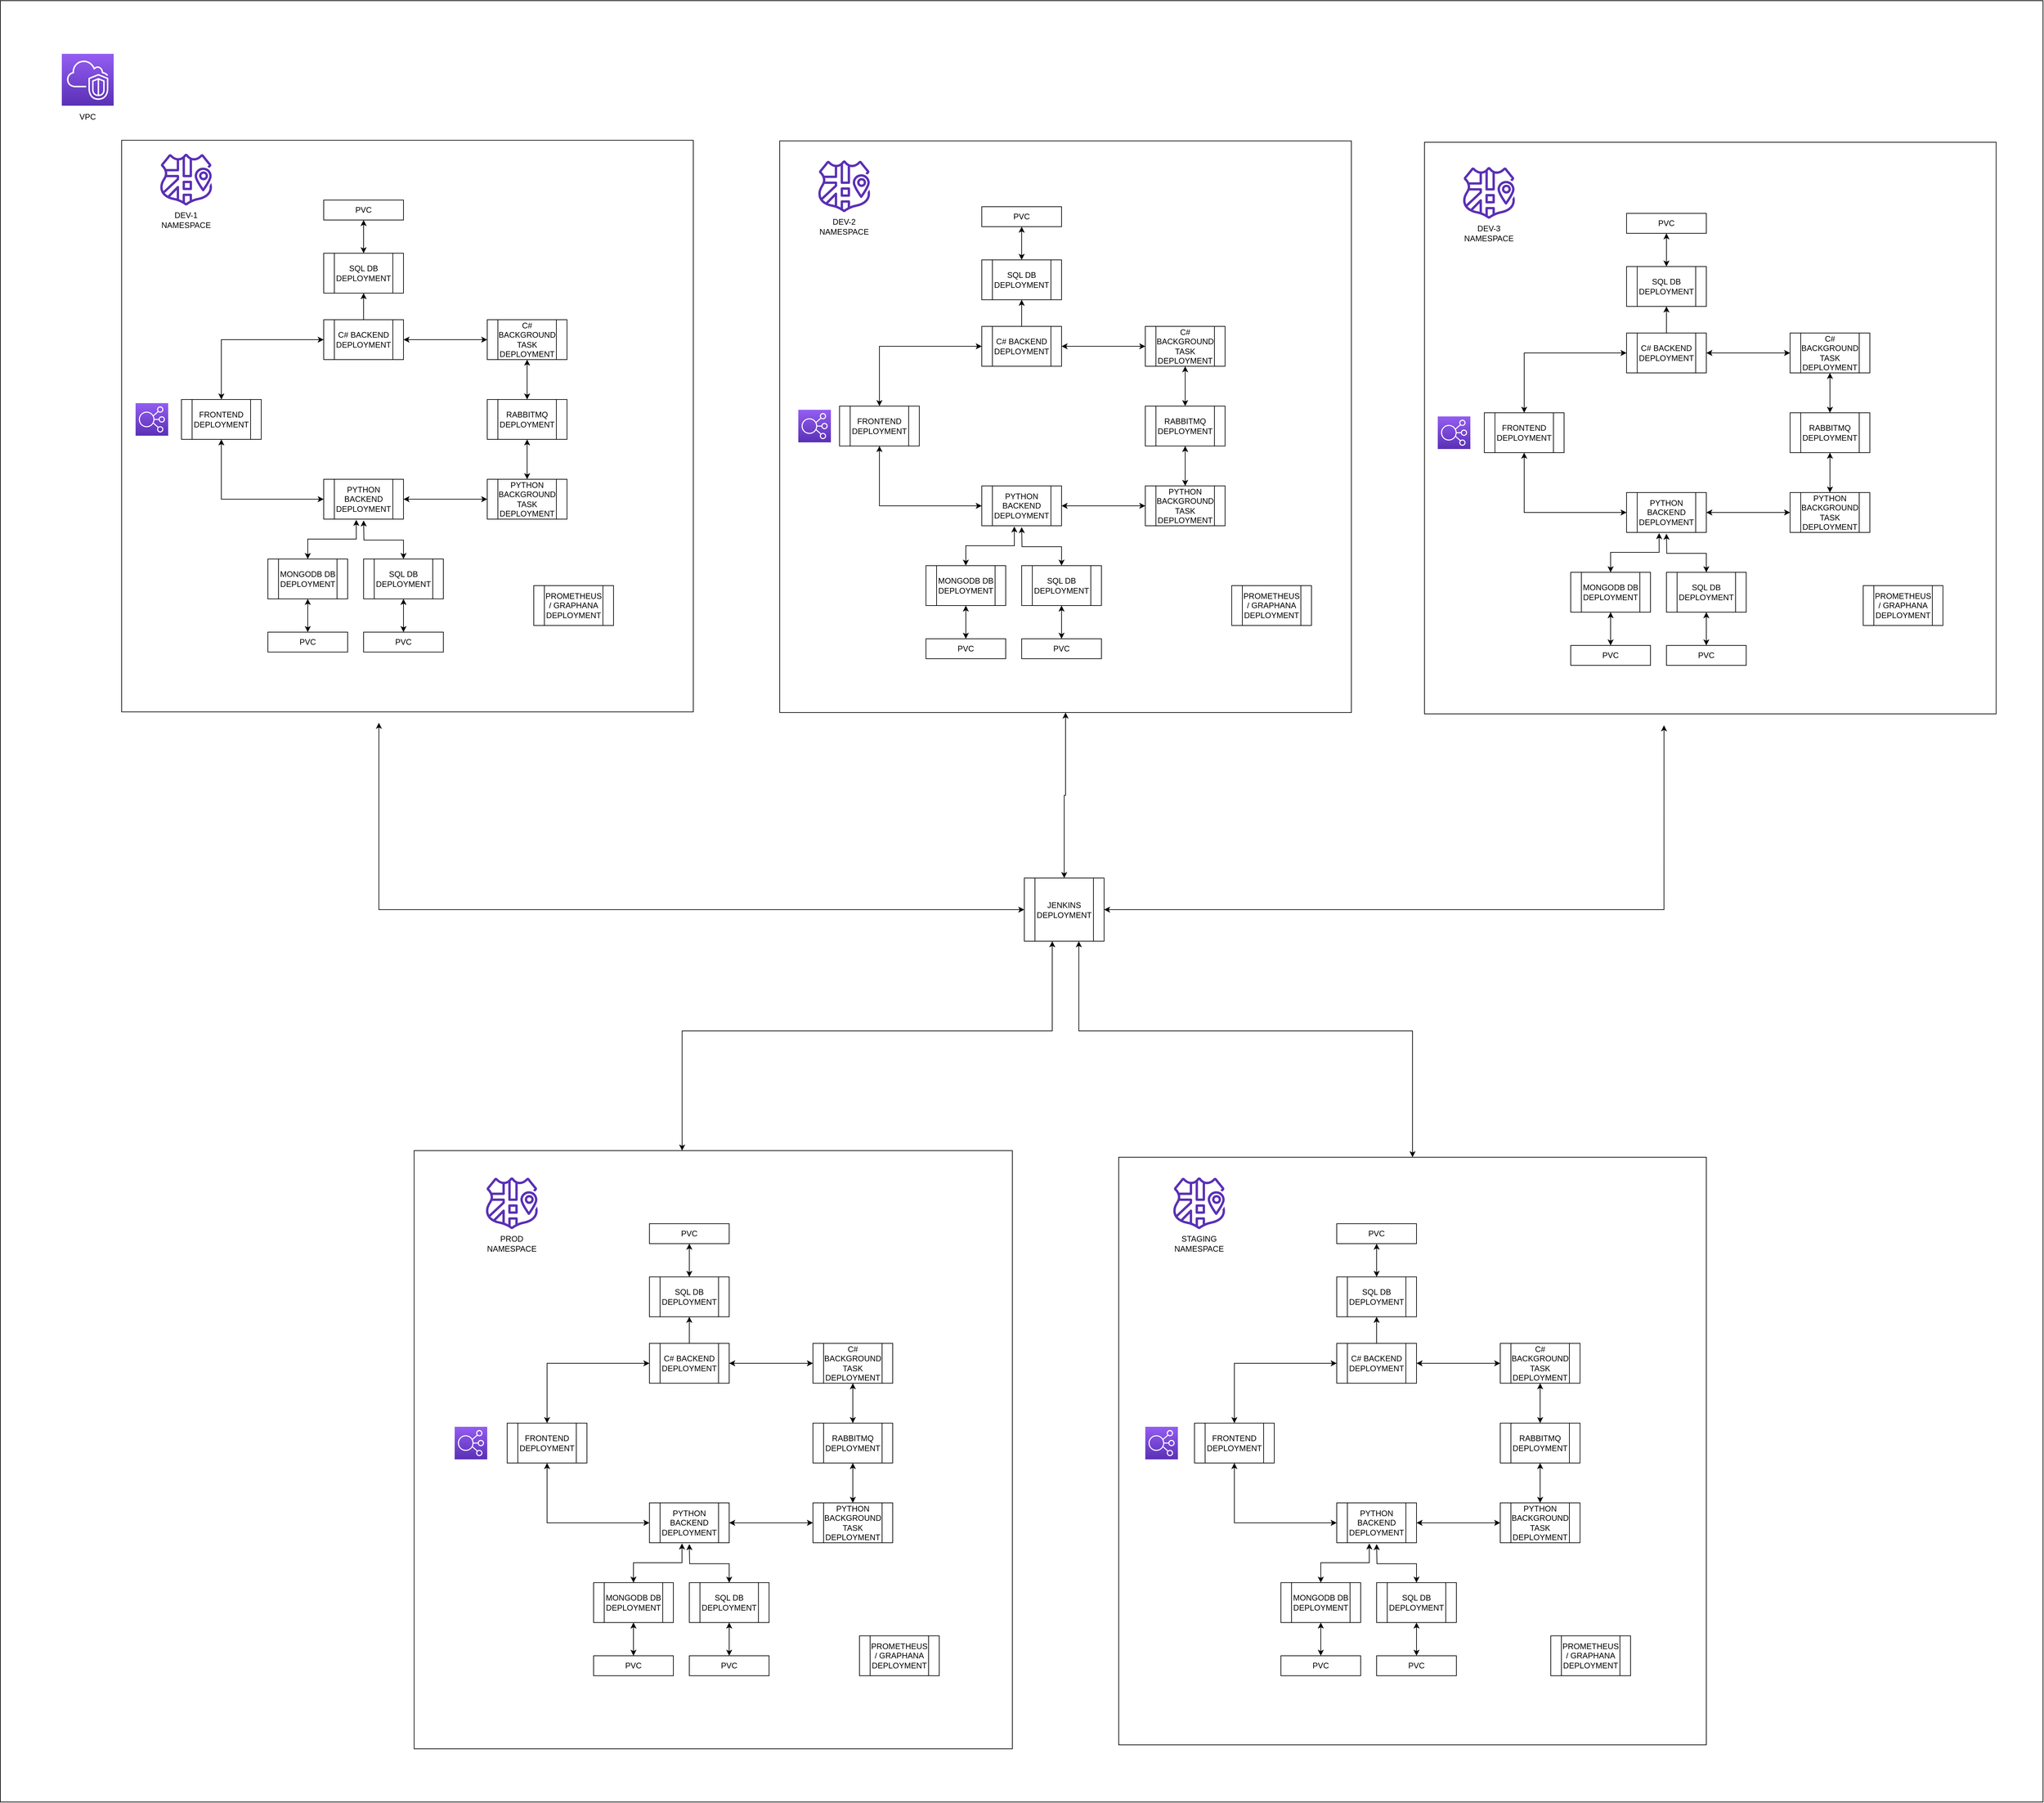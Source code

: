 <mxfile version="14.2.7" type="github">
  <diagram id="hm9JPhFR16x_Ra7-mDtp" name="Page-1">
    <mxGraphModel dx="1695" dy="482" grid="1" gridSize="10" guides="1" tooltips="1" connect="1" arrows="1" fold="1" page="1" pageScale="1" pageWidth="827" pageHeight="1169" math="0" shadow="0">
      <root>
        <mxCell id="0" />
        <mxCell id="1" parent="0" />
        <mxCell id="kO1ekm-n_HvSEGmk66wU-35" value="" style="whiteSpace=wrap;html=1;fillColor=none;" parent="1" vertex="1">
          <mxGeometry x="-132.5" y="410" width="3073" height="2710" as="geometry" />
        </mxCell>
        <mxCell id="cfJx-w2fw-9Zb8NxBp7n-106" value="" style="whiteSpace=wrap;html=1;aspect=fixed;fillColor=none;" vertex="1" parent="1">
          <mxGeometry x="1550" y="2150" width="884" height="884" as="geometry" />
        </mxCell>
        <mxCell id="cfJx-w2fw-9Zb8NxBp7n-79" value="" style="whiteSpace=wrap;html=1;aspect=fixed;fillColor=none;" vertex="1" parent="1">
          <mxGeometry x="490" y="2140" width="900" height="900" as="geometry" />
        </mxCell>
        <mxCell id="kO1ekm-n_HvSEGmk66wU-32" value="" style="whiteSpace=wrap;html=1;aspect=fixed;fillColor=none;" parent="1" vertex="1">
          <mxGeometry x="50" y="620" width="860" height="860" as="geometry" />
        </mxCell>
        <mxCell id="kO1ekm-n_HvSEGmk66wU-2" value="SQL DB DEPLOYMENT" style="shape=process;whiteSpace=wrap;html=1;backgroundOutline=1;size=0.133;" parent="1" vertex="1">
          <mxGeometry x="354" y="790" width="120" height="60" as="geometry" />
        </mxCell>
        <mxCell id="kO1ekm-n_HvSEGmk66wU-5" style="edgeStyle=orthogonalEdgeStyle;rounded=0;orthogonalLoop=1;jettySize=auto;html=1;exitX=0.5;exitY=0;exitDx=0;exitDy=0;entryX=0.5;entryY=1;entryDx=0;entryDy=0;" parent="1" source="kO1ekm-n_HvSEGmk66wU-4" target="kO1ekm-n_HvSEGmk66wU-2" edge="1">
          <mxGeometry relative="1" as="geometry" />
        </mxCell>
        <mxCell id="kO1ekm-n_HvSEGmk66wU-8" style="edgeStyle=orthogonalEdgeStyle;rounded=0;orthogonalLoop=1;jettySize=auto;html=1;entryX=0.5;entryY=0;entryDx=0;entryDy=0;startArrow=classic;startFill=1;" parent="1" source="kO1ekm-n_HvSEGmk66wU-4" target="kO1ekm-n_HvSEGmk66wU-6" edge="1">
          <mxGeometry relative="1" as="geometry">
            <mxPoint x="240" y="1000" as="targetPoint" />
          </mxGeometry>
        </mxCell>
        <mxCell id="kO1ekm-n_HvSEGmk66wU-9" style="edgeStyle=orthogonalEdgeStyle;rounded=0;orthogonalLoop=1;jettySize=auto;html=1;startArrow=classic;startFill=1;entryX=0;entryY=0.5;entryDx=0;entryDy=0;entryPerimeter=0;" parent="1" source="kO1ekm-n_HvSEGmk66wU-4" target="kO1ekm-n_HvSEGmk66wU-7" edge="1">
          <mxGeometry relative="1" as="geometry">
            <mxPoint x="590" y="920" as="targetPoint" />
          </mxGeometry>
        </mxCell>
        <mxCell id="kO1ekm-n_HvSEGmk66wU-4" value="C# BACKEND DEPLOYMENT" style="shape=process;whiteSpace=wrap;html=1;backgroundOutline=1;size=0.133;" parent="1" vertex="1">
          <mxGeometry x="354" y="890" width="120" height="60" as="geometry" />
        </mxCell>
        <mxCell id="kO1ekm-n_HvSEGmk66wU-16" style="edgeStyle=orthogonalEdgeStyle;rounded=0;orthogonalLoop=1;jettySize=auto;html=1;entryX=0;entryY=0.5;entryDx=0;entryDy=0;startArrow=classic;startFill=1;" parent="1" source="kO1ekm-n_HvSEGmk66wU-6" target="kO1ekm-n_HvSEGmk66wU-14" edge="1">
          <mxGeometry relative="1" as="geometry">
            <Array as="points">
              <mxPoint x="200" y="1160" />
            </Array>
          </mxGeometry>
        </mxCell>
        <mxCell id="kO1ekm-n_HvSEGmk66wU-6" value="FRONTEND DEPLOYMENT" style="shape=process;whiteSpace=wrap;html=1;backgroundOutline=1;size=0.133;" parent="1" vertex="1">
          <mxGeometry x="140" y="1010" width="120" height="60" as="geometry" />
        </mxCell>
        <mxCell id="kO1ekm-n_HvSEGmk66wU-11" style="edgeStyle=orthogonalEdgeStyle;rounded=0;orthogonalLoop=1;jettySize=auto;html=1;entryX=0.5;entryY=0;entryDx=0;entryDy=0;startArrow=classic;startFill=1;" parent="1" source="kO1ekm-n_HvSEGmk66wU-7" target="kO1ekm-n_HvSEGmk66wU-10" edge="1">
          <mxGeometry relative="1" as="geometry" />
        </mxCell>
        <mxCell id="kO1ekm-n_HvSEGmk66wU-7" value="C# BACKGROUND TASK DEPLOYMENT" style="shape=process;whiteSpace=wrap;html=1;backgroundOutline=1;size=0.133;" parent="1" vertex="1">
          <mxGeometry x="600" y="890" width="120" height="60" as="geometry" />
        </mxCell>
        <mxCell id="kO1ekm-n_HvSEGmk66wU-13" style="edgeStyle=orthogonalEdgeStyle;rounded=0;orthogonalLoop=1;jettySize=auto;html=1;entryX=0.5;entryY=0;entryDx=0;entryDy=0;startArrow=classic;startFill=1;" parent="1" source="kO1ekm-n_HvSEGmk66wU-10" target="kO1ekm-n_HvSEGmk66wU-12" edge="1">
          <mxGeometry relative="1" as="geometry" />
        </mxCell>
        <mxCell id="kO1ekm-n_HvSEGmk66wU-10" value="RABBITMQ DEPLOYMENT" style="shape=process;whiteSpace=wrap;html=1;backgroundOutline=1;size=0.133;" parent="1" vertex="1">
          <mxGeometry x="600" y="1010" width="120" height="60" as="geometry" />
        </mxCell>
        <mxCell id="kO1ekm-n_HvSEGmk66wU-12" value="PYTHON BACKGROUND TASK DEPLOYMENT" style="shape=process;whiteSpace=wrap;html=1;backgroundOutline=1;size=0.133;" parent="1" vertex="1">
          <mxGeometry x="600" y="1130" width="120" height="60" as="geometry" />
        </mxCell>
        <mxCell id="kO1ekm-n_HvSEGmk66wU-15" style="edgeStyle=orthogonalEdgeStyle;rounded=0;orthogonalLoop=1;jettySize=auto;html=1;entryX=0;entryY=0.5;entryDx=0;entryDy=0;startArrow=classic;startFill=1;" parent="1" source="kO1ekm-n_HvSEGmk66wU-14" target="kO1ekm-n_HvSEGmk66wU-12" edge="1">
          <mxGeometry relative="1" as="geometry" />
        </mxCell>
        <mxCell id="kO1ekm-n_HvSEGmk66wU-19" style="edgeStyle=orthogonalEdgeStyle;rounded=0;orthogonalLoop=1;jettySize=auto;html=1;entryX=0.5;entryY=0;entryDx=0;entryDy=0;startArrow=classic;startFill=1;exitX=0.408;exitY=1.017;exitDx=0;exitDy=0;exitPerimeter=0;" parent="1" source="kO1ekm-n_HvSEGmk66wU-14" target="kO1ekm-n_HvSEGmk66wU-17" edge="1">
          <mxGeometry relative="1" as="geometry" />
        </mxCell>
        <mxCell id="kO1ekm-n_HvSEGmk66wU-14" value="PYTHON BACKEND DEPLOYMENT" style="shape=process;whiteSpace=wrap;html=1;backgroundOutline=1;size=0.133;" parent="1" vertex="1">
          <mxGeometry x="354" y="1130" width="120" height="60" as="geometry" />
        </mxCell>
        <mxCell id="kO1ekm-n_HvSEGmk66wU-17" value="MONGODB DB DEPLOYMENT" style="shape=process;whiteSpace=wrap;html=1;backgroundOutline=1;size=0.133;" parent="1" vertex="1">
          <mxGeometry x="270" y="1250" width="120" height="60" as="geometry" />
        </mxCell>
        <mxCell id="kO1ekm-n_HvSEGmk66wU-20" style="edgeStyle=orthogonalEdgeStyle;rounded=0;orthogonalLoop=1;jettySize=auto;html=1;startArrow=classic;startFill=1;" parent="1" source="kO1ekm-n_HvSEGmk66wU-18" edge="1">
          <mxGeometry relative="1" as="geometry">
            <mxPoint x="414" y="1192" as="targetPoint" />
          </mxGeometry>
        </mxCell>
        <mxCell id="kO1ekm-n_HvSEGmk66wU-18" value="SQL DB DEPLOYMENT" style="shape=process;whiteSpace=wrap;html=1;backgroundOutline=1;size=0.133;" parent="1" vertex="1">
          <mxGeometry x="414" y="1250" width="120" height="60" as="geometry" />
        </mxCell>
        <mxCell id="kO1ekm-n_HvSEGmk66wU-22" style="edgeStyle=orthogonalEdgeStyle;rounded=0;orthogonalLoop=1;jettySize=auto;html=1;entryX=0.5;entryY=1;entryDx=0;entryDy=0;startArrow=classic;startFill=1;" parent="1" source="kO1ekm-n_HvSEGmk66wU-21" target="kO1ekm-n_HvSEGmk66wU-17" edge="1">
          <mxGeometry relative="1" as="geometry" />
        </mxCell>
        <mxCell id="kO1ekm-n_HvSEGmk66wU-21" value="PVC" style="rounded=0;whiteSpace=wrap;html=1;" parent="1" vertex="1">
          <mxGeometry x="270" y="1360" width="120" height="30" as="geometry" />
        </mxCell>
        <mxCell id="kO1ekm-n_HvSEGmk66wU-23" style="edgeStyle=orthogonalEdgeStyle;rounded=0;orthogonalLoop=1;jettySize=auto;html=1;entryX=0.5;entryY=1;entryDx=0;entryDy=0;startArrow=classic;startFill=1;" parent="1" source="kO1ekm-n_HvSEGmk66wU-24" edge="1">
          <mxGeometry relative="1" as="geometry">
            <mxPoint x="474" y="1310" as="targetPoint" />
          </mxGeometry>
        </mxCell>
        <mxCell id="kO1ekm-n_HvSEGmk66wU-24" value="PVC" style="rounded=0;whiteSpace=wrap;html=1;" parent="1" vertex="1">
          <mxGeometry x="414" y="1360" width="120" height="30" as="geometry" />
        </mxCell>
        <mxCell id="kO1ekm-n_HvSEGmk66wU-27" style="edgeStyle=orthogonalEdgeStyle;rounded=0;orthogonalLoop=1;jettySize=auto;html=1;entryX=0.5;entryY=0;entryDx=0;entryDy=0;startArrow=classic;startFill=1;" parent="1" source="kO1ekm-n_HvSEGmk66wU-26" target="kO1ekm-n_HvSEGmk66wU-2" edge="1">
          <mxGeometry relative="1" as="geometry" />
        </mxCell>
        <mxCell id="kO1ekm-n_HvSEGmk66wU-26" value="PVC" style="rounded=0;whiteSpace=wrap;html=1;" parent="1" vertex="1">
          <mxGeometry x="354" y="710" width="120" height="30" as="geometry" />
        </mxCell>
        <mxCell id="kO1ekm-n_HvSEGmk66wU-33" value="" style="points=[[0,0,0],[0.25,0,0],[0.5,0,0],[0.75,0,0],[1,0,0],[0,1,0],[0.25,1,0],[0.5,1,0],[0.75,1,0],[1,1,0],[0,0.25,0],[0,0.5,0],[0,0.75,0],[1,0.25,0],[1,0.5,0],[1,0.75,0]];outlineConnect=0;fontColor=#232F3E;gradientColor=#945DF2;gradientDirection=north;fillColor=#5A30B5;strokeColor=#ffffff;dashed=0;verticalLabelPosition=bottom;verticalAlign=top;align=center;html=1;fontSize=12;fontStyle=0;aspect=fixed;shape=mxgraph.aws4.resourceIcon;resIcon=mxgraph.aws4.vpc;" parent="1" vertex="1">
          <mxGeometry x="-40" y="490" width="78" height="78" as="geometry" />
        </mxCell>
        <mxCell id="kO1ekm-n_HvSEGmk66wU-34" value="" style="outlineConnect=0;fontColor=#232F3E;gradientColor=none;fillColor=#5A30B5;strokeColor=none;dashed=0;verticalLabelPosition=bottom;verticalAlign=top;align=center;html=1;fontSize=12;fontStyle=0;aspect=fixed;pointerEvents=1;shape=mxgraph.aws4.namespace;" parent="1" vertex="1">
          <mxGeometry x="108" y="640" width="78" height="78" as="geometry" />
        </mxCell>
        <mxCell id="kO1ekm-n_HvSEGmk66wU-38" value="VPC" style="text;html=1;strokeColor=none;fillColor=none;align=center;verticalAlign=middle;whiteSpace=wrap;rounded=0;" parent="1" vertex="1">
          <mxGeometry x="-21" y="575" width="40" height="20" as="geometry" />
        </mxCell>
        <mxCell id="kO1ekm-n_HvSEGmk66wU-39" value="DEV-1 NAMESPACE" style="text;html=1;strokeColor=none;fillColor=none;align=center;verticalAlign=middle;whiteSpace=wrap;rounded=0;" parent="1" vertex="1">
          <mxGeometry x="127" y="730" width="40" height="20" as="geometry" />
        </mxCell>
        <mxCell id="cfJx-w2fw-9Zb8NxBp7n-1" value="SQL DB DEPLOYMENT" style="shape=process;whiteSpace=wrap;html=1;backgroundOutline=1;size=0.133;" vertex="1" parent="1">
          <mxGeometry x="1344" y="800" width="120" height="60" as="geometry" />
        </mxCell>
        <mxCell id="cfJx-w2fw-9Zb8NxBp7n-2" style="edgeStyle=orthogonalEdgeStyle;rounded=0;orthogonalLoop=1;jettySize=auto;html=1;exitX=0.5;exitY=0;exitDx=0;exitDy=0;entryX=0.5;entryY=1;entryDx=0;entryDy=0;" edge="1" parent="1" source="cfJx-w2fw-9Zb8NxBp7n-5" target="cfJx-w2fw-9Zb8NxBp7n-1">
          <mxGeometry relative="1" as="geometry" />
        </mxCell>
        <mxCell id="cfJx-w2fw-9Zb8NxBp7n-3" style="edgeStyle=orthogonalEdgeStyle;rounded=0;orthogonalLoop=1;jettySize=auto;html=1;entryX=0.5;entryY=0;entryDx=0;entryDy=0;startArrow=classic;startFill=1;" edge="1" parent="1" source="cfJx-w2fw-9Zb8NxBp7n-5" target="cfJx-w2fw-9Zb8NxBp7n-7">
          <mxGeometry relative="1" as="geometry">
            <mxPoint x="1230" y="1010" as="targetPoint" />
          </mxGeometry>
        </mxCell>
        <mxCell id="cfJx-w2fw-9Zb8NxBp7n-4" style="edgeStyle=orthogonalEdgeStyle;rounded=0;orthogonalLoop=1;jettySize=auto;html=1;startArrow=classic;startFill=1;entryX=0;entryY=0.5;entryDx=0;entryDy=0;entryPerimeter=0;" edge="1" parent="1" source="cfJx-w2fw-9Zb8NxBp7n-5" target="cfJx-w2fw-9Zb8NxBp7n-9">
          <mxGeometry relative="1" as="geometry">
            <mxPoint x="1580" y="930" as="targetPoint" />
          </mxGeometry>
        </mxCell>
        <mxCell id="cfJx-w2fw-9Zb8NxBp7n-5" value="C# BACKEND DEPLOYMENT" style="shape=process;whiteSpace=wrap;html=1;backgroundOutline=1;size=0.133;" vertex="1" parent="1">
          <mxGeometry x="1344" y="900" width="120" height="60" as="geometry" />
        </mxCell>
        <mxCell id="cfJx-w2fw-9Zb8NxBp7n-6" style="edgeStyle=orthogonalEdgeStyle;rounded=0;orthogonalLoop=1;jettySize=auto;html=1;entryX=0;entryY=0.5;entryDx=0;entryDy=0;startArrow=classic;startFill=1;" edge="1" parent="1" source="cfJx-w2fw-9Zb8NxBp7n-7" target="cfJx-w2fw-9Zb8NxBp7n-15">
          <mxGeometry relative="1" as="geometry">
            <Array as="points">
              <mxPoint x="1190" y="1170" />
            </Array>
          </mxGeometry>
        </mxCell>
        <mxCell id="cfJx-w2fw-9Zb8NxBp7n-7" value="FRONTEND DEPLOYMENT" style="shape=process;whiteSpace=wrap;html=1;backgroundOutline=1;size=0.133;" vertex="1" parent="1">
          <mxGeometry x="1130" y="1020" width="120" height="60" as="geometry" />
        </mxCell>
        <mxCell id="cfJx-w2fw-9Zb8NxBp7n-8" style="edgeStyle=orthogonalEdgeStyle;rounded=0;orthogonalLoop=1;jettySize=auto;html=1;entryX=0.5;entryY=0;entryDx=0;entryDy=0;startArrow=classic;startFill=1;" edge="1" parent="1" source="cfJx-w2fw-9Zb8NxBp7n-9" target="cfJx-w2fw-9Zb8NxBp7n-11">
          <mxGeometry relative="1" as="geometry" />
        </mxCell>
        <mxCell id="cfJx-w2fw-9Zb8NxBp7n-9" value="C# BACKGROUND TASK DEPLOYMENT" style="shape=process;whiteSpace=wrap;html=1;backgroundOutline=1;size=0.133;" vertex="1" parent="1">
          <mxGeometry x="1590" y="900" width="120" height="60" as="geometry" />
        </mxCell>
        <mxCell id="cfJx-w2fw-9Zb8NxBp7n-10" style="edgeStyle=orthogonalEdgeStyle;rounded=0;orthogonalLoop=1;jettySize=auto;html=1;entryX=0.5;entryY=0;entryDx=0;entryDy=0;startArrow=classic;startFill=1;" edge="1" parent="1" source="cfJx-w2fw-9Zb8NxBp7n-11" target="cfJx-w2fw-9Zb8NxBp7n-12">
          <mxGeometry relative="1" as="geometry" />
        </mxCell>
        <mxCell id="cfJx-w2fw-9Zb8NxBp7n-11" value="RABBITMQ DEPLOYMENT" style="shape=process;whiteSpace=wrap;html=1;backgroundOutline=1;size=0.133;" vertex="1" parent="1">
          <mxGeometry x="1590" y="1020" width="120" height="60" as="geometry" />
        </mxCell>
        <mxCell id="cfJx-w2fw-9Zb8NxBp7n-12" value="PYTHON BACKGROUND TASK DEPLOYMENT" style="shape=process;whiteSpace=wrap;html=1;backgroundOutline=1;size=0.133;" vertex="1" parent="1">
          <mxGeometry x="1590" y="1140" width="120" height="60" as="geometry" />
        </mxCell>
        <mxCell id="cfJx-w2fw-9Zb8NxBp7n-13" style="edgeStyle=orthogonalEdgeStyle;rounded=0;orthogonalLoop=1;jettySize=auto;html=1;entryX=0;entryY=0.5;entryDx=0;entryDy=0;startArrow=classic;startFill=1;" edge="1" parent="1" source="cfJx-w2fw-9Zb8NxBp7n-15" target="cfJx-w2fw-9Zb8NxBp7n-12">
          <mxGeometry relative="1" as="geometry" />
        </mxCell>
        <mxCell id="cfJx-w2fw-9Zb8NxBp7n-14" style="edgeStyle=orthogonalEdgeStyle;rounded=0;orthogonalLoop=1;jettySize=auto;html=1;entryX=0.5;entryY=0;entryDx=0;entryDy=0;startArrow=classic;startFill=1;exitX=0.408;exitY=1.017;exitDx=0;exitDy=0;exitPerimeter=0;" edge="1" parent="1" source="cfJx-w2fw-9Zb8NxBp7n-15" target="cfJx-w2fw-9Zb8NxBp7n-16">
          <mxGeometry relative="1" as="geometry" />
        </mxCell>
        <mxCell id="cfJx-w2fw-9Zb8NxBp7n-15" value="PYTHON BACKEND DEPLOYMENT" style="shape=process;whiteSpace=wrap;html=1;backgroundOutline=1;size=0.133;" vertex="1" parent="1">
          <mxGeometry x="1344" y="1140" width="120" height="60" as="geometry" />
        </mxCell>
        <mxCell id="cfJx-w2fw-9Zb8NxBp7n-16" value="MONGODB DB DEPLOYMENT" style="shape=process;whiteSpace=wrap;html=1;backgroundOutline=1;size=0.133;" vertex="1" parent="1">
          <mxGeometry x="1260" y="1260" width="120" height="60" as="geometry" />
        </mxCell>
        <mxCell id="cfJx-w2fw-9Zb8NxBp7n-17" style="edgeStyle=orthogonalEdgeStyle;rounded=0;orthogonalLoop=1;jettySize=auto;html=1;startArrow=classic;startFill=1;" edge="1" parent="1" source="cfJx-w2fw-9Zb8NxBp7n-18">
          <mxGeometry relative="1" as="geometry">
            <mxPoint x="1404" y="1202" as="targetPoint" />
          </mxGeometry>
        </mxCell>
        <mxCell id="cfJx-w2fw-9Zb8NxBp7n-18" value="SQL DB DEPLOYMENT" style="shape=process;whiteSpace=wrap;html=1;backgroundOutline=1;size=0.133;" vertex="1" parent="1">
          <mxGeometry x="1404" y="1260" width="120" height="60" as="geometry" />
        </mxCell>
        <mxCell id="cfJx-w2fw-9Zb8NxBp7n-19" style="edgeStyle=orthogonalEdgeStyle;rounded=0;orthogonalLoop=1;jettySize=auto;html=1;entryX=0.5;entryY=1;entryDx=0;entryDy=0;startArrow=classic;startFill=1;" edge="1" parent="1" source="cfJx-w2fw-9Zb8NxBp7n-20" target="cfJx-w2fw-9Zb8NxBp7n-16">
          <mxGeometry relative="1" as="geometry" />
        </mxCell>
        <mxCell id="cfJx-w2fw-9Zb8NxBp7n-20" value="PVC" style="rounded=0;whiteSpace=wrap;html=1;" vertex="1" parent="1">
          <mxGeometry x="1260" y="1370" width="120" height="30" as="geometry" />
        </mxCell>
        <mxCell id="cfJx-w2fw-9Zb8NxBp7n-21" style="edgeStyle=orthogonalEdgeStyle;rounded=0;orthogonalLoop=1;jettySize=auto;html=1;entryX=0.5;entryY=1;entryDx=0;entryDy=0;startArrow=classic;startFill=1;" edge="1" parent="1" source="cfJx-w2fw-9Zb8NxBp7n-22">
          <mxGeometry relative="1" as="geometry">
            <mxPoint x="1464" y="1320" as="targetPoint" />
          </mxGeometry>
        </mxCell>
        <mxCell id="cfJx-w2fw-9Zb8NxBp7n-22" value="PVC" style="rounded=0;whiteSpace=wrap;html=1;" vertex="1" parent="1">
          <mxGeometry x="1404" y="1370" width="120" height="30" as="geometry" />
        </mxCell>
        <mxCell id="cfJx-w2fw-9Zb8NxBp7n-23" style="edgeStyle=orthogonalEdgeStyle;rounded=0;orthogonalLoop=1;jettySize=auto;html=1;entryX=0.5;entryY=0;entryDx=0;entryDy=0;startArrow=classic;startFill=1;" edge="1" parent="1" source="cfJx-w2fw-9Zb8NxBp7n-24" target="cfJx-w2fw-9Zb8NxBp7n-1">
          <mxGeometry relative="1" as="geometry" />
        </mxCell>
        <mxCell id="cfJx-w2fw-9Zb8NxBp7n-24" value="PVC" style="rounded=0;whiteSpace=wrap;html=1;" vertex="1" parent="1">
          <mxGeometry x="1344" y="720" width="120" height="30" as="geometry" />
        </mxCell>
        <mxCell id="cfJx-w2fw-9Zb8NxBp7n-25" value="" style="whiteSpace=wrap;html=1;aspect=fixed;fillColor=none;" vertex="1" parent="1">
          <mxGeometry x="1040" y="621" width="860" height="860" as="geometry" />
        </mxCell>
        <mxCell id="cfJx-w2fw-9Zb8NxBp7n-26" value="" style="outlineConnect=0;fontColor=#232F3E;gradientColor=none;fillColor=#5A30B5;strokeColor=none;dashed=0;verticalLabelPosition=bottom;verticalAlign=top;align=center;html=1;fontSize=12;fontStyle=0;aspect=fixed;pointerEvents=1;shape=mxgraph.aws4.namespace;" vertex="1" parent="1">
          <mxGeometry x="1098" y="650" width="78" height="78" as="geometry" />
        </mxCell>
        <mxCell id="cfJx-w2fw-9Zb8NxBp7n-27" value="DEV-2 &lt;br&gt;NAMESPACE" style="text;html=1;strokeColor=none;fillColor=none;align=center;verticalAlign=middle;whiteSpace=wrap;rounded=0;" vertex="1" parent="1">
          <mxGeometry x="1117" y="740" width="40" height="20" as="geometry" />
        </mxCell>
        <mxCell id="cfJx-w2fw-9Zb8NxBp7n-28" value="SQL DB DEPLOYMENT" style="shape=process;whiteSpace=wrap;html=1;backgroundOutline=1;size=0.133;" vertex="1" parent="1">
          <mxGeometry x="2314" y="810" width="120" height="60" as="geometry" />
        </mxCell>
        <mxCell id="cfJx-w2fw-9Zb8NxBp7n-29" style="edgeStyle=orthogonalEdgeStyle;rounded=0;orthogonalLoop=1;jettySize=auto;html=1;exitX=0.5;exitY=0;exitDx=0;exitDy=0;entryX=0.5;entryY=1;entryDx=0;entryDy=0;" edge="1" parent="1" source="cfJx-w2fw-9Zb8NxBp7n-32" target="cfJx-w2fw-9Zb8NxBp7n-28">
          <mxGeometry relative="1" as="geometry" />
        </mxCell>
        <mxCell id="cfJx-w2fw-9Zb8NxBp7n-30" style="edgeStyle=orthogonalEdgeStyle;rounded=0;orthogonalLoop=1;jettySize=auto;html=1;entryX=0.5;entryY=0;entryDx=0;entryDy=0;startArrow=classic;startFill=1;" edge="1" parent="1" source="cfJx-w2fw-9Zb8NxBp7n-32" target="cfJx-w2fw-9Zb8NxBp7n-34">
          <mxGeometry relative="1" as="geometry">
            <mxPoint x="2200" y="1020" as="targetPoint" />
          </mxGeometry>
        </mxCell>
        <mxCell id="cfJx-w2fw-9Zb8NxBp7n-31" style="edgeStyle=orthogonalEdgeStyle;rounded=0;orthogonalLoop=1;jettySize=auto;html=1;startArrow=classic;startFill=1;entryX=0;entryY=0.5;entryDx=0;entryDy=0;entryPerimeter=0;" edge="1" parent="1" source="cfJx-w2fw-9Zb8NxBp7n-32" target="cfJx-w2fw-9Zb8NxBp7n-36">
          <mxGeometry relative="1" as="geometry">
            <mxPoint x="2550" y="940" as="targetPoint" />
          </mxGeometry>
        </mxCell>
        <mxCell id="cfJx-w2fw-9Zb8NxBp7n-32" value="C# BACKEND DEPLOYMENT" style="shape=process;whiteSpace=wrap;html=1;backgroundOutline=1;size=0.133;" vertex="1" parent="1">
          <mxGeometry x="2314" y="910" width="120" height="60" as="geometry" />
        </mxCell>
        <mxCell id="cfJx-w2fw-9Zb8NxBp7n-33" style="edgeStyle=orthogonalEdgeStyle;rounded=0;orthogonalLoop=1;jettySize=auto;html=1;entryX=0;entryY=0.5;entryDx=0;entryDy=0;startArrow=classic;startFill=1;" edge="1" parent="1" source="cfJx-w2fw-9Zb8NxBp7n-34" target="cfJx-w2fw-9Zb8NxBp7n-42">
          <mxGeometry relative="1" as="geometry">
            <Array as="points">
              <mxPoint x="2160" y="1180" />
            </Array>
          </mxGeometry>
        </mxCell>
        <mxCell id="cfJx-w2fw-9Zb8NxBp7n-34" value="FRONTEND DEPLOYMENT" style="shape=process;whiteSpace=wrap;html=1;backgroundOutline=1;size=0.133;" vertex="1" parent="1">
          <mxGeometry x="2100" y="1030" width="120" height="60" as="geometry" />
        </mxCell>
        <mxCell id="cfJx-w2fw-9Zb8NxBp7n-35" style="edgeStyle=orthogonalEdgeStyle;rounded=0;orthogonalLoop=1;jettySize=auto;html=1;entryX=0.5;entryY=0;entryDx=0;entryDy=0;startArrow=classic;startFill=1;" edge="1" parent="1" source="cfJx-w2fw-9Zb8NxBp7n-36" target="cfJx-w2fw-9Zb8NxBp7n-38">
          <mxGeometry relative="1" as="geometry" />
        </mxCell>
        <mxCell id="cfJx-w2fw-9Zb8NxBp7n-36" value="C# BACKGROUND TASK DEPLOYMENT" style="shape=process;whiteSpace=wrap;html=1;backgroundOutline=1;size=0.133;" vertex="1" parent="1">
          <mxGeometry x="2560" y="910" width="120" height="60" as="geometry" />
        </mxCell>
        <mxCell id="cfJx-w2fw-9Zb8NxBp7n-37" style="edgeStyle=orthogonalEdgeStyle;rounded=0;orthogonalLoop=1;jettySize=auto;html=1;entryX=0.5;entryY=0;entryDx=0;entryDy=0;startArrow=classic;startFill=1;" edge="1" parent="1" source="cfJx-w2fw-9Zb8NxBp7n-38" target="cfJx-w2fw-9Zb8NxBp7n-39">
          <mxGeometry relative="1" as="geometry" />
        </mxCell>
        <mxCell id="cfJx-w2fw-9Zb8NxBp7n-38" value="RABBITMQ DEPLOYMENT" style="shape=process;whiteSpace=wrap;html=1;backgroundOutline=1;size=0.133;" vertex="1" parent="1">
          <mxGeometry x="2560" y="1030" width="120" height="60" as="geometry" />
        </mxCell>
        <mxCell id="cfJx-w2fw-9Zb8NxBp7n-39" value="PYTHON BACKGROUND TASK DEPLOYMENT" style="shape=process;whiteSpace=wrap;html=1;backgroundOutline=1;size=0.133;" vertex="1" parent="1">
          <mxGeometry x="2560" y="1150" width="120" height="60" as="geometry" />
        </mxCell>
        <mxCell id="cfJx-w2fw-9Zb8NxBp7n-40" style="edgeStyle=orthogonalEdgeStyle;rounded=0;orthogonalLoop=1;jettySize=auto;html=1;entryX=0;entryY=0.5;entryDx=0;entryDy=0;startArrow=classic;startFill=1;" edge="1" parent="1" source="cfJx-w2fw-9Zb8NxBp7n-42" target="cfJx-w2fw-9Zb8NxBp7n-39">
          <mxGeometry relative="1" as="geometry" />
        </mxCell>
        <mxCell id="cfJx-w2fw-9Zb8NxBp7n-41" style="edgeStyle=orthogonalEdgeStyle;rounded=0;orthogonalLoop=1;jettySize=auto;html=1;entryX=0.5;entryY=0;entryDx=0;entryDy=0;startArrow=classic;startFill=1;exitX=0.408;exitY=1.017;exitDx=0;exitDy=0;exitPerimeter=0;" edge="1" parent="1" source="cfJx-w2fw-9Zb8NxBp7n-42" target="cfJx-w2fw-9Zb8NxBp7n-43">
          <mxGeometry relative="1" as="geometry" />
        </mxCell>
        <mxCell id="cfJx-w2fw-9Zb8NxBp7n-42" value="PYTHON BACKEND DEPLOYMENT" style="shape=process;whiteSpace=wrap;html=1;backgroundOutline=1;size=0.133;" vertex="1" parent="1">
          <mxGeometry x="2314" y="1150" width="120" height="60" as="geometry" />
        </mxCell>
        <mxCell id="cfJx-w2fw-9Zb8NxBp7n-43" value="MONGODB DB DEPLOYMENT" style="shape=process;whiteSpace=wrap;html=1;backgroundOutline=1;size=0.133;" vertex="1" parent="1">
          <mxGeometry x="2230" y="1270" width="120" height="60" as="geometry" />
        </mxCell>
        <mxCell id="cfJx-w2fw-9Zb8NxBp7n-44" style="edgeStyle=orthogonalEdgeStyle;rounded=0;orthogonalLoop=1;jettySize=auto;html=1;startArrow=classic;startFill=1;" edge="1" parent="1" source="cfJx-w2fw-9Zb8NxBp7n-45">
          <mxGeometry relative="1" as="geometry">
            <mxPoint x="2374" y="1212" as="targetPoint" />
          </mxGeometry>
        </mxCell>
        <mxCell id="cfJx-w2fw-9Zb8NxBp7n-45" value="SQL DB DEPLOYMENT" style="shape=process;whiteSpace=wrap;html=1;backgroundOutline=1;size=0.133;" vertex="1" parent="1">
          <mxGeometry x="2374" y="1270" width="120" height="60" as="geometry" />
        </mxCell>
        <mxCell id="cfJx-w2fw-9Zb8NxBp7n-46" style="edgeStyle=orthogonalEdgeStyle;rounded=0;orthogonalLoop=1;jettySize=auto;html=1;entryX=0.5;entryY=1;entryDx=0;entryDy=0;startArrow=classic;startFill=1;" edge="1" parent="1" source="cfJx-w2fw-9Zb8NxBp7n-47" target="cfJx-w2fw-9Zb8NxBp7n-43">
          <mxGeometry relative="1" as="geometry" />
        </mxCell>
        <mxCell id="cfJx-w2fw-9Zb8NxBp7n-47" value="PVC" style="rounded=0;whiteSpace=wrap;html=1;" vertex="1" parent="1">
          <mxGeometry x="2230" y="1380" width="120" height="30" as="geometry" />
        </mxCell>
        <mxCell id="cfJx-w2fw-9Zb8NxBp7n-48" style="edgeStyle=orthogonalEdgeStyle;rounded=0;orthogonalLoop=1;jettySize=auto;html=1;entryX=0.5;entryY=1;entryDx=0;entryDy=0;startArrow=classic;startFill=1;" edge="1" parent="1" source="cfJx-w2fw-9Zb8NxBp7n-49">
          <mxGeometry relative="1" as="geometry">
            <mxPoint x="2434" y="1330" as="targetPoint" />
          </mxGeometry>
        </mxCell>
        <mxCell id="cfJx-w2fw-9Zb8NxBp7n-49" value="PVC" style="rounded=0;whiteSpace=wrap;html=1;" vertex="1" parent="1">
          <mxGeometry x="2374" y="1380" width="120" height="30" as="geometry" />
        </mxCell>
        <mxCell id="cfJx-w2fw-9Zb8NxBp7n-50" style="edgeStyle=orthogonalEdgeStyle;rounded=0;orthogonalLoop=1;jettySize=auto;html=1;entryX=0.5;entryY=0;entryDx=0;entryDy=0;startArrow=classic;startFill=1;" edge="1" parent="1" source="cfJx-w2fw-9Zb8NxBp7n-51" target="cfJx-w2fw-9Zb8NxBp7n-28">
          <mxGeometry relative="1" as="geometry" />
        </mxCell>
        <mxCell id="cfJx-w2fw-9Zb8NxBp7n-51" value="PVC" style="rounded=0;whiteSpace=wrap;html=1;" vertex="1" parent="1">
          <mxGeometry x="2314" y="730" width="120" height="30" as="geometry" />
        </mxCell>
        <mxCell id="cfJx-w2fw-9Zb8NxBp7n-52" value="" style="whiteSpace=wrap;html=1;aspect=fixed;fillColor=none;" vertex="1" parent="1">
          <mxGeometry x="2010" y="623" width="860" height="860" as="geometry" />
        </mxCell>
        <mxCell id="cfJx-w2fw-9Zb8NxBp7n-53" value="" style="outlineConnect=0;fontColor=#232F3E;gradientColor=none;fillColor=#5A30B5;strokeColor=none;dashed=0;verticalLabelPosition=bottom;verticalAlign=top;align=center;html=1;fontSize=12;fontStyle=0;aspect=fixed;pointerEvents=1;shape=mxgraph.aws4.namespace;" vertex="1" parent="1">
          <mxGeometry x="2068" y="660" width="78" height="78" as="geometry" />
        </mxCell>
        <mxCell id="cfJx-w2fw-9Zb8NxBp7n-54" value="DEV-3 NAMESPACE" style="text;html=1;strokeColor=none;fillColor=none;align=center;verticalAlign=middle;whiteSpace=wrap;rounded=0;" vertex="1" parent="1">
          <mxGeometry x="2087" y="750" width="40" height="20" as="geometry" />
        </mxCell>
        <mxCell id="cfJx-w2fw-9Zb8NxBp7n-55" value="SQL DB DEPLOYMENT" style="shape=process;whiteSpace=wrap;html=1;backgroundOutline=1;size=0.133;" vertex="1" parent="1">
          <mxGeometry x="844" y="2330" width="120" height="60" as="geometry" />
        </mxCell>
        <mxCell id="cfJx-w2fw-9Zb8NxBp7n-56" style="edgeStyle=orthogonalEdgeStyle;rounded=0;orthogonalLoop=1;jettySize=auto;html=1;exitX=0.5;exitY=0;exitDx=0;exitDy=0;entryX=0.5;entryY=1;entryDx=0;entryDy=0;" edge="1" parent="1" source="cfJx-w2fw-9Zb8NxBp7n-59" target="cfJx-w2fw-9Zb8NxBp7n-55">
          <mxGeometry relative="1" as="geometry" />
        </mxCell>
        <mxCell id="cfJx-w2fw-9Zb8NxBp7n-57" style="edgeStyle=orthogonalEdgeStyle;rounded=0;orthogonalLoop=1;jettySize=auto;html=1;entryX=0.5;entryY=0;entryDx=0;entryDy=0;startArrow=classic;startFill=1;" edge="1" parent="1" source="cfJx-w2fw-9Zb8NxBp7n-59" target="cfJx-w2fw-9Zb8NxBp7n-61">
          <mxGeometry relative="1" as="geometry">
            <mxPoint x="730" y="2540" as="targetPoint" />
          </mxGeometry>
        </mxCell>
        <mxCell id="cfJx-w2fw-9Zb8NxBp7n-58" style="edgeStyle=orthogonalEdgeStyle;rounded=0;orthogonalLoop=1;jettySize=auto;html=1;startArrow=classic;startFill=1;entryX=0;entryY=0.5;entryDx=0;entryDy=0;entryPerimeter=0;" edge="1" parent="1" source="cfJx-w2fw-9Zb8NxBp7n-59" target="cfJx-w2fw-9Zb8NxBp7n-63">
          <mxGeometry relative="1" as="geometry">
            <mxPoint x="1080" y="2460" as="targetPoint" />
          </mxGeometry>
        </mxCell>
        <mxCell id="cfJx-w2fw-9Zb8NxBp7n-59" value="C# BACKEND DEPLOYMENT" style="shape=process;whiteSpace=wrap;html=1;backgroundOutline=1;size=0.133;" vertex="1" parent="1">
          <mxGeometry x="844" y="2430" width="120" height="60" as="geometry" />
        </mxCell>
        <mxCell id="cfJx-w2fw-9Zb8NxBp7n-60" style="edgeStyle=orthogonalEdgeStyle;rounded=0;orthogonalLoop=1;jettySize=auto;html=1;entryX=0;entryY=0.5;entryDx=0;entryDy=0;startArrow=classic;startFill=1;" edge="1" parent="1" source="cfJx-w2fw-9Zb8NxBp7n-61" target="cfJx-w2fw-9Zb8NxBp7n-69">
          <mxGeometry relative="1" as="geometry">
            <Array as="points">
              <mxPoint x="690" y="2700" />
            </Array>
          </mxGeometry>
        </mxCell>
        <mxCell id="cfJx-w2fw-9Zb8NxBp7n-61" value="FRONTEND DEPLOYMENT" style="shape=process;whiteSpace=wrap;html=1;backgroundOutline=1;size=0.133;" vertex="1" parent="1">
          <mxGeometry x="630" y="2550" width="120" height="60" as="geometry" />
        </mxCell>
        <mxCell id="cfJx-w2fw-9Zb8NxBp7n-62" style="edgeStyle=orthogonalEdgeStyle;rounded=0;orthogonalLoop=1;jettySize=auto;html=1;entryX=0.5;entryY=0;entryDx=0;entryDy=0;startArrow=classic;startFill=1;" edge="1" parent="1" source="cfJx-w2fw-9Zb8NxBp7n-63" target="cfJx-w2fw-9Zb8NxBp7n-65">
          <mxGeometry relative="1" as="geometry" />
        </mxCell>
        <mxCell id="cfJx-w2fw-9Zb8NxBp7n-63" value="C# BACKGROUND TASK DEPLOYMENT" style="shape=process;whiteSpace=wrap;html=1;backgroundOutline=1;size=0.133;" vertex="1" parent="1">
          <mxGeometry x="1090" y="2430" width="120" height="60" as="geometry" />
        </mxCell>
        <mxCell id="cfJx-w2fw-9Zb8NxBp7n-64" style="edgeStyle=orthogonalEdgeStyle;rounded=0;orthogonalLoop=1;jettySize=auto;html=1;entryX=0.5;entryY=0;entryDx=0;entryDy=0;startArrow=classic;startFill=1;" edge="1" parent="1" source="cfJx-w2fw-9Zb8NxBp7n-65" target="cfJx-w2fw-9Zb8NxBp7n-66">
          <mxGeometry relative="1" as="geometry" />
        </mxCell>
        <mxCell id="cfJx-w2fw-9Zb8NxBp7n-65" value="RABBITMQ DEPLOYMENT" style="shape=process;whiteSpace=wrap;html=1;backgroundOutline=1;size=0.133;" vertex="1" parent="1">
          <mxGeometry x="1090" y="2550" width="120" height="60" as="geometry" />
        </mxCell>
        <mxCell id="cfJx-w2fw-9Zb8NxBp7n-66" value="PYTHON BACKGROUND TASK DEPLOYMENT" style="shape=process;whiteSpace=wrap;html=1;backgroundOutline=1;size=0.133;" vertex="1" parent="1">
          <mxGeometry x="1090" y="2670" width="120" height="60" as="geometry" />
        </mxCell>
        <mxCell id="cfJx-w2fw-9Zb8NxBp7n-67" style="edgeStyle=orthogonalEdgeStyle;rounded=0;orthogonalLoop=1;jettySize=auto;html=1;entryX=0;entryY=0.5;entryDx=0;entryDy=0;startArrow=classic;startFill=1;" edge="1" parent="1" source="cfJx-w2fw-9Zb8NxBp7n-69" target="cfJx-w2fw-9Zb8NxBp7n-66">
          <mxGeometry relative="1" as="geometry" />
        </mxCell>
        <mxCell id="cfJx-w2fw-9Zb8NxBp7n-68" style="edgeStyle=orthogonalEdgeStyle;rounded=0;orthogonalLoop=1;jettySize=auto;html=1;entryX=0.5;entryY=0;entryDx=0;entryDy=0;startArrow=classic;startFill=1;exitX=0.408;exitY=1.017;exitDx=0;exitDy=0;exitPerimeter=0;" edge="1" parent="1" source="cfJx-w2fw-9Zb8NxBp7n-69" target="cfJx-w2fw-9Zb8NxBp7n-70">
          <mxGeometry relative="1" as="geometry" />
        </mxCell>
        <mxCell id="cfJx-w2fw-9Zb8NxBp7n-69" value="PYTHON BACKEND DEPLOYMENT" style="shape=process;whiteSpace=wrap;html=1;backgroundOutline=1;size=0.133;" vertex="1" parent="1">
          <mxGeometry x="844" y="2670" width="120" height="60" as="geometry" />
        </mxCell>
        <mxCell id="cfJx-w2fw-9Zb8NxBp7n-70" value="MONGODB DB DEPLOYMENT" style="shape=process;whiteSpace=wrap;html=1;backgroundOutline=1;size=0.133;" vertex="1" parent="1">
          <mxGeometry x="760" y="2790" width="120" height="60" as="geometry" />
        </mxCell>
        <mxCell id="cfJx-w2fw-9Zb8NxBp7n-71" style="edgeStyle=orthogonalEdgeStyle;rounded=0;orthogonalLoop=1;jettySize=auto;html=1;startArrow=classic;startFill=1;" edge="1" parent="1" source="cfJx-w2fw-9Zb8NxBp7n-72">
          <mxGeometry relative="1" as="geometry">
            <mxPoint x="904" y="2732" as="targetPoint" />
          </mxGeometry>
        </mxCell>
        <mxCell id="cfJx-w2fw-9Zb8NxBp7n-72" value="SQL DB DEPLOYMENT" style="shape=process;whiteSpace=wrap;html=1;backgroundOutline=1;size=0.133;" vertex="1" parent="1">
          <mxGeometry x="904" y="2790" width="120" height="60" as="geometry" />
        </mxCell>
        <mxCell id="cfJx-w2fw-9Zb8NxBp7n-73" style="edgeStyle=orthogonalEdgeStyle;rounded=0;orthogonalLoop=1;jettySize=auto;html=1;entryX=0.5;entryY=1;entryDx=0;entryDy=0;startArrow=classic;startFill=1;" edge="1" parent="1" source="cfJx-w2fw-9Zb8NxBp7n-74" target="cfJx-w2fw-9Zb8NxBp7n-70">
          <mxGeometry relative="1" as="geometry" />
        </mxCell>
        <mxCell id="cfJx-w2fw-9Zb8NxBp7n-74" value="PVC" style="rounded=0;whiteSpace=wrap;html=1;" vertex="1" parent="1">
          <mxGeometry x="760" y="2900" width="120" height="30" as="geometry" />
        </mxCell>
        <mxCell id="cfJx-w2fw-9Zb8NxBp7n-75" style="edgeStyle=orthogonalEdgeStyle;rounded=0;orthogonalLoop=1;jettySize=auto;html=1;entryX=0.5;entryY=1;entryDx=0;entryDy=0;startArrow=classic;startFill=1;" edge="1" parent="1" source="cfJx-w2fw-9Zb8NxBp7n-76">
          <mxGeometry relative="1" as="geometry">
            <mxPoint x="964" y="2850" as="targetPoint" />
          </mxGeometry>
        </mxCell>
        <mxCell id="cfJx-w2fw-9Zb8NxBp7n-76" value="PVC" style="rounded=0;whiteSpace=wrap;html=1;" vertex="1" parent="1">
          <mxGeometry x="904" y="2900" width="120" height="30" as="geometry" />
        </mxCell>
        <mxCell id="cfJx-w2fw-9Zb8NxBp7n-77" style="edgeStyle=orthogonalEdgeStyle;rounded=0;orthogonalLoop=1;jettySize=auto;html=1;entryX=0.5;entryY=0;entryDx=0;entryDy=0;startArrow=classic;startFill=1;" edge="1" parent="1" source="cfJx-w2fw-9Zb8NxBp7n-78" target="cfJx-w2fw-9Zb8NxBp7n-55">
          <mxGeometry relative="1" as="geometry" />
        </mxCell>
        <mxCell id="cfJx-w2fw-9Zb8NxBp7n-78" value="PVC" style="rounded=0;whiteSpace=wrap;html=1;" vertex="1" parent="1">
          <mxGeometry x="844" y="2250" width="120" height="30" as="geometry" />
        </mxCell>
        <mxCell id="cfJx-w2fw-9Zb8NxBp7n-80" value="" style="outlineConnect=0;fontColor=#232F3E;gradientColor=none;fillColor=#5A30B5;strokeColor=none;dashed=0;verticalLabelPosition=bottom;verticalAlign=top;align=center;html=1;fontSize=12;fontStyle=0;aspect=fixed;pointerEvents=1;shape=mxgraph.aws4.namespace;" vertex="1" parent="1">
          <mxGeometry x="598" y="2180" width="78" height="78" as="geometry" />
        </mxCell>
        <mxCell id="cfJx-w2fw-9Zb8NxBp7n-81" value="PROD NAMESPACE" style="text;html=1;strokeColor=none;fillColor=none;align=center;verticalAlign=middle;whiteSpace=wrap;rounded=0;" vertex="1" parent="1">
          <mxGeometry x="617" y="2270" width="40" height="20" as="geometry" />
        </mxCell>
        <mxCell id="cfJx-w2fw-9Zb8NxBp7n-82" value="SQL DB DEPLOYMENT" style="shape=process;whiteSpace=wrap;html=1;backgroundOutline=1;size=0.133;" vertex="1" parent="1">
          <mxGeometry x="1878" y="2330" width="120" height="60" as="geometry" />
        </mxCell>
        <mxCell id="cfJx-w2fw-9Zb8NxBp7n-83" style="edgeStyle=orthogonalEdgeStyle;rounded=0;orthogonalLoop=1;jettySize=auto;html=1;exitX=0.5;exitY=0;exitDx=0;exitDy=0;entryX=0.5;entryY=1;entryDx=0;entryDy=0;" edge="1" parent="1" source="cfJx-w2fw-9Zb8NxBp7n-86" target="cfJx-w2fw-9Zb8NxBp7n-82">
          <mxGeometry relative="1" as="geometry" />
        </mxCell>
        <mxCell id="cfJx-w2fw-9Zb8NxBp7n-84" style="edgeStyle=orthogonalEdgeStyle;rounded=0;orthogonalLoop=1;jettySize=auto;html=1;entryX=0.5;entryY=0;entryDx=0;entryDy=0;startArrow=classic;startFill=1;" edge="1" parent="1" source="cfJx-w2fw-9Zb8NxBp7n-86" target="cfJx-w2fw-9Zb8NxBp7n-88">
          <mxGeometry relative="1" as="geometry">
            <mxPoint x="1764" y="2540" as="targetPoint" />
          </mxGeometry>
        </mxCell>
        <mxCell id="cfJx-w2fw-9Zb8NxBp7n-85" style="edgeStyle=orthogonalEdgeStyle;rounded=0;orthogonalLoop=1;jettySize=auto;html=1;startArrow=classic;startFill=1;entryX=0;entryY=0.5;entryDx=0;entryDy=0;entryPerimeter=0;" edge="1" parent="1" source="cfJx-w2fw-9Zb8NxBp7n-86" target="cfJx-w2fw-9Zb8NxBp7n-90">
          <mxGeometry relative="1" as="geometry">
            <mxPoint x="2114" y="2460" as="targetPoint" />
          </mxGeometry>
        </mxCell>
        <mxCell id="cfJx-w2fw-9Zb8NxBp7n-86" value="C# BACKEND DEPLOYMENT" style="shape=process;whiteSpace=wrap;html=1;backgroundOutline=1;size=0.133;" vertex="1" parent="1">
          <mxGeometry x="1878" y="2430" width="120" height="60" as="geometry" />
        </mxCell>
        <mxCell id="cfJx-w2fw-9Zb8NxBp7n-87" style="edgeStyle=orthogonalEdgeStyle;rounded=0;orthogonalLoop=1;jettySize=auto;html=1;entryX=0;entryY=0.5;entryDx=0;entryDy=0;startArrow=classic;startFill=1;" edge="1" parent="1" source="cfJx-w2fw-9Zb8NxBp7n-88" target="cfJx-w2fw-9Zb8NxBp7n-96">
          <mxGeometry relative="1" as="geometry">
            <Array as="points">
              <mxPoint x="1724" y="2700" />
            </Array>
          </mxGeometry>
        </mxCell>
        <mxCell id="cfJx-w2fw-9Zb8NxBp7n-88" value="FRONTEND DEPLOYMENT" style="shape=process;whiteSpace=wrap;html=1;backgroundOutline=1;size=0.133;" vertex="1" parent="1">
          <mxGeometry x="1664" y="2550" width="120" height="60" as="geometry" />
        </mxCell>
        <mxCell id="cfJx-w2fw-9Zb8NxBp7n-89" style="edgeStyle=orthogonalEdgeStyle;rounded=0;orthogonalLoop=1;jettySize=auto;html=1;entryX=0.5;entryY=0;entryDx=0;entryDy=0;startArrow=classic;startFill=1;" edge="1" parent="1" source="cfJx-w2fw-9Zb8NxBp7n-90" target="cfJx-w2fw-9Zb8NxBp7n-92">
          <mxGeometry relative="1" as="geometry" />
        </mxCell>
        <mxCell id="cfJx-w2fw-9Zb8NxBp7n-90" value="C# BACKGROUND TASK DEPLOYMENT" style="shape=process;whiteSpace=wrap;html=1;backgroundOutline=1;size=0.133;" vertex="1" parent="1">
          <mxGeometry x="2124" y="2430" width="120" height="60" as="geometry" />
        </mxCell>
        <mxCell id="cfJx-w2fw-9Zb8NxBp7n-91" style="edgeStyle=orthogonalEdgeStyle;rounded=0;orthogonalLoop=1;jettySize=auto;html=1;entryX=0.5;entryY=0;entryDx=0;entryDy=0;startArrow=classic;startFill=1;" edge="1" parent="1" source="cfJx-w2fw-9Zb8NxBp7n-92" target="cfJx-w2fw-9Zb8NxBp7n-93">
          <mxGeometry relative="1" as="geometry" />
        </mxCell>
        <mxCell id="cfJx-w2fw-9Zb8NxBp7n-92" value="RABBITMQ DEPLOYMENT" style="shape=process;whiteSpace=wrap;html=1;backgroundOutline=1;size=0.133;" vertex="1" parent="1">
          <mxGeometry x="2124" y="2550" width="120" height="60" as="geometry" />
        </mxCell>
        <mxCell id="cfJx-w2fw-9Zb8NxBp7n-93" value="PYTHON BACKGROUND TASK DEPLOYMENT" style="shape=process;whiteSpace=wrap;html=1;backgroundOutline=1;size=0.133;" vertex="1" parent="1">
          <mxGeometry x="2124" y="2670" width="120" height="60" as="geometry" />
        </mxCell>
        <mxCell id="cfJx-w2fw-9Zb8NxBp7n-94" style="edgeStyle=orthogonalEdgeStyle;rounded=0;orthogonalLoop=1;jettySize=auto;html=1;entryX=0;entryY=0.5;entryDx=0;entryDy=0;startArrow=classic;startFill=1;" edge="1" parent="1" source="cfJx-w2fw-9Zb8NxBp7n-96" target="cfJx-w2fw-9Zb8NxBp7n-93">
          <mxGeometry relative="1" as="geometry" />
        </mxCell>
        <mxCell id="cfJx-w2fw-9Zb8NxBp7n-95" style="edgeStyle=orthogonalEdgeStyle;rounded=0;orthogonalLoop=1;jettySize=auto;html=1;entryX=0.5;entryY=0;entryDx=0;entryDy=0;startArrow=classic;startFill=1;exitX=0.408;exitY=1.017;exitDx=0;exitDy=0;exitPerimeter=0;" edge="1" parent="1" source="cfJx-w2fw-9Zb8NxBp7n-96" target="cfJx-w2fw-9Zb8NxBp7n-97">
          <mxGeometry relative="1" as="geometry" />
        </mxCell>
        <mxCell id="cfJx-w2fw-9Zb8NxBp7n-96" value="PYTHON BACKEND DEPLOYMENT" style="shape=process;whiteSpace=wrap;html=1;backgroundOutline=1;size=0.133;" vertex="1" parent="1">
          <mxGeometry x="1878" y="2670" width="120" height="60" as="geometry" />
        </mxCell>
        <mxCell id="cfJx-w2fw-9Zb8NxBp7n-97" value="MONGODB DB DEPLOYMENT" style="shape=process;whiteSpace=wrap;html=1;backgroundOutline=1;size=0.133;" vertex="1" parent="1">
          <mxGeometry x="1794" y="2790" width="120" height="60" as="geometry" />
        </mxCell>
        <mxCell id="cfJx-w2fw-9Zb8NxBp7n-98" style="edgeStyle=orthogonalEdgeStyle;rounded=0;orthogonalLoop=1;jettySize=auto;html=1;startArrow=classic;startFill=1;" edge="1" parent="1" source="cfJx-w2fw-9Zb8NxBp7n-99">
          <mxGeometry relative="1" as="geometry">
            <mxPoint x="1938" y="2732" as="targetPoint" />
          </mxGeometry>
        </mxCell>
        <mxCell id="cfJx-w2fw-9Zb8NxBp7n-99" value="SQL DB DEPLOYMENT" style="shape=process;whiteSpace=wrap;html=1;backgroundOutline=1;size=0.133;" vertex="1" parent="1">
          <mxGeometry x="1938" y="2790" width="120" height="60" as="geometry" />
        </mxCell>
        <mxCell id="cfJx-w2fw-9Zb8NxBp7n-100" style="edgeStyle=orthogonalEdgeStyle;rounded=0;orthogonalLoop=1;jettySize=auto;html=1;entryX=0.5;entryY=1;entryDx=0;entryDy=0;startArrow=classic;startFill=1;" edge="1" parent="1" source="cfJx-w2fw-9Zb8NxBp7n-101" target="cfJx-w2fw-9Zb8NxBp7n-97">
          <mxGeometry relative="1" as="geometry" />
        </mxCell>
        <mxCell id="cfJx-w2fw-9Zb8NxBp7n-101" value="PVC" style="rounded=0;whiteSpace=wrap;html=1;" vertex="1" parent="1">
          <mxGeometry x="1794" y="2900" width="120" height="30" as="geometry" />
        </mxCell>
        <mxCell id="cfJx-w2fw-9Zb8NxBp7n-102" style="edgeStyle=orthogonalEdgeStyle;rounded=0;orthogonalLoop=1;jettySize=auto;html=1;entryX=0.5;entryY=1;entryDx=0;entryDy=0;startArrow=classic;startFill=1;" edge="1" parent="1" source="cfJx-w2fw-9Zb8NxBp7n-103">
          <mxGeometry relative="1" as="geometry">
            <mxPoint x="1998" y="2850" as="targetPoint" />
          </mxGeometry>
        </mxCell>
        <mxCell id="cfJx-w2fw-9Zb8NxBp7n-103" value="PVC" style="rounded=0;whiteSpace=wrap;html=1;" vertex="1" parent="1">
          <mxGeometry x="1938" y="2900" width="120" height="30" as="geometry" />
        </mxCell>
        <mxCell id="cfJx-w2fw-9Zb8NxBp7n-104" style="edgeStyle=orthogonalEdgeStyle;rounded=0;orthogonalLoop=1;jettySize=auto;html=1;entryX=0.5;entryY=0;entryDx=0;entryDy=0;startArrow=classic;startFill=1;" edge="1" parent="1" source="cfJx-w2fw-9Zb8NxBp7n-105" target="cfJx-w2fw-9Zb8NxBp7n-82">
          <mxGeometry relative="1" as="geometry" />
        </mxCell>
        <mxCell id="cfJx-w2fw-9Zb8NxBp7n-105" value="PVC" style="rounded=0;whiteSpace=wrap;html=1;" vertex="1" parent="1">
          <mxGeometry x="1878" y="2250" width="120" height="30" as="geometry" />
        </mxCell>
        <mxCell id="cfJx-w2fw-9Zb8NxBp7n-107" value="" style="outlineConnect=0;fontColor=#232F3E;gradientColor=none;fillColor=#5A30B5;strokeColor=none;dashed=0;verticalLabelPosition=bottom;verticalAlign=top;align=center;html=1;fontSize=12;fontStyle=0;aspect=fixed;pointerEvents=1;shape=mxgraph.aws4.namespace;" vertex="1" parent="1">
          <mxGeometry x="1632" y="2180" width="78" height="78" as="geometry" />
        </mxCell>
        <mxCell id="cfJx-w2fw-9Zb8NxBp7n-108" value="STAGING &lt;br&gt;NAMESPACE" style="text;html=1;strokeColor=none;fillColor=none;align=center;verticalAlign=middle;whiteSpace=wrap;rounded=0;" vertex="1" parent="1">
          <mxGeometry x="1651" y="2270" width="40" height="20" as="geometry" />
        </mxCell>
        <mxCell id="cfJx-w2fw-9Zb8NxBp7n-109" value="" style="points=[[0,0,0],[0.25,0,0],[0.5,0,0],[0.75,0,0],[1,0,0],[0,1,0],[0.25,1,0],[0.5,1,0],[0.75,1,0],[1,1,0],[0,0.25,0],[0,0.5,0],[0,0.75,0],[1,0.25,0],[1,0.5,0],[1,0.75,0]];outlineConnect=0;fontColor=#232F3E;gradientColor=#945DF2;gradientDirection=north;fillColor=#5A30B5;strokeColor=#ffffff;dashed=0;verticalLabelPosition=bottom;verticalAlign=top;align=center;html=1;fontSize=12;fontStyle=0;shape=mxgraph.aws4.resourceIcon;resIcon=mxgraph.aws4.elastic_load_balancing;aspect=fixed;" vertex="1" parent="1">
          <mxGeometry x="71" y="1015.5" width="49" height="49" as="geometry" />
        </mxCell>
        <mxCell id="cfJx-w2fw-9Zb8NxBp7n-110" value="" style="points=[[0,0,0],[0.25,0,0],[0.5,0,0],[0.75,0,0],[1,0,0],[0,1,0],[0.25,1,0],[0.5,1,0],[0.75,1,0],[1,1,0],[0,0.25,0],[0,0.5,0],[0,0.75,0],[1,0.25,0],[1,0.5,0],[1,0.75,0]];outlineConnect=0;fontColor=#232F3E;gradientColor=#945DF2;gradientDirection=north;fillColor=#5A30B5;strokeColor=#ffffff;dashed=0;verticalLabelPosition=bottom;verticalAlign=top;align=center;html=1;fontSize=12;fontStyle=0;shape=mxgraph.aws4.resourceIcon;resIcon=mxgraph.aws4.elastic_load_balancing;aspect=fixed;" vertex="1" parent="1">
          <mxGeometry x="1068" y="1025.5" width="49" height="49" as="geometry" />
        </mxCell>
        <mxCell id="cfJx-w2fw-9Zb8NxBp7n-111" value="" style="points=[[0,0,0],[0.25,0,0],[0.5,0,0],[0.75,0,0],[1,0,0],[0,1,0],[0.25,1,0],[0.5,1,0],[0.75,1,0],[1,1,0],[0,0.25,0],[0,0.5,0],[0,0.75,0],[1,0.25,0],[1,0.5,0],[1,0.75,0]];outlineConnect=0;fontColor=#232F3E;gradientColor=#945DF2;gradientDirection=north;fillColor=#5A30B5;strokeColor=#ffffff;dashed=0;verticalLabelPosition=bottom;verticalAlign=top;align=center;html=1;fontSize=12;fontStyle=0;shape=mxgraph.aws4.resourceIcon;resIcon=mxgraph.aws4.elastic_load_balancing;aspect=fixed;" vertex="1" parent="1">
          <mxGeometry x="2030" y="1035.5" width="49" height="49" as="geometry" />
        </mxCell>
        <mxCell id="cfJx-w2fw-9Zb8NxBp7n-112" value="" style="points=[[0,0,0],[0.25,0,0],[0.5,0,0],[0.75,0,0],[1,0,0],[0,1,0],[0.25,1,0],[0.5,1,0],[0.75,1,0],[1,1,0],[0,0.25,0],[0,0.5,0],[0,0.75,0],[1,0.25,0],[1,0.5,0],[1,0.75,0]];outlineConnect=0;fontColor=#232F3E;gradientColor=#945DF2;gradientDirection=north;fillColor=#5A30B5;strokeColor=#ffffff;dashed=0;verticalLabelPosition=bottom;verticalAlign=top;align=center;html=1;fontSize=12;fontStyle=0;shape=mxgraph.aws4.resourceIcon;resIcon=mxgraph.aws4.elastic_load_balancing;aspect=fixed;" vertex="1" parent="1">
          <mxGeometry x="551" y="2555.5" width="49" height="49" as="geometry" />
        </mxCell>
        <mxCell id="cfJx-w2fw-9Zb8NxBp7n-113" value="" style="points=[[0,0,0],[0.25,0,0],[0.5,0,0],[0.75,0,0],[1,0,0],[0,1,0],[0.25,1,0],[0.5,1,0],[0.75,1,0],[1,1,0],[0,0.25,0],[0,0.5,0],[0,0.75,0],[1,0.25,0],[1,0.5,0],[1,0.75,0]];outlineConnect=0;fontColor=#232F3E;gradientColor=#945DF2;gradientDirection=north;fillColor=#5A30B5;strokeColor=#ffffff;dashed=0;verticalLabelPosition=bottom;verticalAlign=top;align=center;html=1;fontSize=12;fontStyle=0;shape=mxgraph.aws4.resourceIcon;resIcon=mxgraph.aws4.elastic_load_balancing;aspect=fixed;" vertex="1" parent="1">
          <mxGeometry x="1590" y="2555.5" width="49" height="49" as="geometry" />
        </mxCell>
        <mxCell id="cfJx-w2fw-9Zb8NxBp7n-114" value="PROMETHEUS / GRAPHANA DEPLOYMENT" style="shape=process;whiteSpace=wrap;html=1;backgroundOutline=1;size=0.133;" vertex="1" parent="1">
          <mxGeometry x="670" y="1290" width="120" height="60" as="geometry" />
        </mxCell>
        <mxCell id="cfJx-w2fw-9Zb8NxBp7n-115" value="PROMETHEUS / GRAPHANA DEPLOYMENT" style="shape=process;whiteSpace=wrap;html=1;backgroundOutline=1;size=0.133;" vertex="1" parent="1">
          <mxGeometry x="1720" y="1290" width="120" height="60" as="geometry" />
        </mxCell>
        <mxCell id="cfJx-w2fw-9Zb8NxBp7n-116" value="PROMETHEUS / GRAPHANA DEPLOYMENT" style="shape=process;whiteSpace=wrap;html=1;backgroundOutline=1;size=0.133;" vertex="1" parent="1">
          <mxGeometry x="2670" y="1290" width="120" height="60" as="geometry" />
        </mxCell>
        <mxCell id="cfJx-w2fw-9Zb8NxBp7n-117" value="PROMETHEUS / GRAPHANA DEPLOYMENT" style="shape=process;whiteSpace=wrap;html=1;backgroundOutline=1;size=0.133;" vertex="1" parent="1">
          <mxGeometry x="2200" y="2870" width="120" height="60" as="geometry" />
        </mxCell>
        <mxCell id="cfJx-w2fw-9Zb8NxBp7n-118" value="PROMETHEUS / GRAPHANA DEPLOYMENT" style="shape=process;whiteSpace=wrap;html=1;backgroundOutline=1;size=0.133;" vertex="1" parent="1">
          <mxGeometry x="1160" y="2870" width="120" height="60" as="geometry" />
        </mxCell>
        <mxCell id="cfJx-w2fw-9Zb8NxBp7n-129" style="edgeStyle=orthogonalEdgeStyle;rounded=0;orthogonalLoop=1;jettySize=auto;html=1;entryX=0.5;entryY=1;entryDx=0;entryDy=0;startArrow=classic;startFill=1;" edge="1" parent="1" source="cfJx-w2fw-9Zb8NxBp7n-125" target="cfJx-w2fw-9Zb8NxBp7n-25">
          <mxGeometry relative="1" as="geometry" />
        </mxCell>
        <mxCell id="cfJx-w2fw-9Zb8NxBp7n-130" style="edgeStyle=orthogonalEdgeStyle;rounded=0;orthogonalLoop=1;jettySize=auto;html=1;entryX=0.419;entryY=1.02;entryDx=0;entryDy=0;entryPerimeter=0;startArrow=classic;startFill=1;" edge="1" parent="1" source="cfJx-w2fw-9Zb8NxBp7n-125" target="cfJx-w2fw-9Zb8NxBp7n-52">
          <mxGeometry relative="1" as="geometry" />
        </mxCell>
        <mxCell id="cfJx-w2fw-9Zb8NxBp7n-131" style="edgeStyle=orthogonalEdgeStyle;rounded=0;orthogonalLoop=1;jettySize=auto;html=1;entryX=0.45;entryY=1.019;entryDx=0;entryDy=0;entryPerimeter=0;startArrow=classic;startFill=1;" edge="1" parent="1" source="cfJx-w2fw-9Zb8NxBp7n-125" target="kO1ekm-n_HvSEGmk66wU-32">
          <mxGeometry relative="1" as="geometry" />
        </mxCell>
        <mxCell id="cfJx-w2fw-9Zb8NxBp7n-132" style="edgeStyle=orthogonalEdgeStyle;rounded=0;orthogonalLoop=1;jettySize=auto;html=1;entryX=0.448;entryY=0;entryDx=0;entryDy=0;entryPerimeter=0;startArrow=classic;startFill=1;" edge="1" parent="1" source="cfJx-w2fw-9Zb8NxBp7n-125" target="cfJx-w2fw-9Zb8NxBp7n-79">
          <mxGeometry relative="1" as="geometry">
            <Array as="points">
              <mxPoint x="1450" y="1960" />
              <mxPoint x="893" y="1960" />
            </Array>
          </mxGeometry>
        </mxCell>
        <mxCell id="cfJx-w2fw-9Zb8NxBp7n-134" style="edgeStyle=orthogonalEdgeStyle;rounded=0;orthogonalLoop=1;jettySize=auto;html=1;entryX=0.5;entryY=0;entryDx=0;entryDy=0;startArrow=classic;startFill=1;" edge="1" parent="1" source="cfJx-w2fw-9Zb8NxBp7n-125" target="cfJx-w2fw-9Zb8NxBp7n-106">
          <mxGeometry relative="1" as="geometry">
            <Array as="points">
              <mxPoint x="1490" y="1960" />
              <mxPoint x="1992" y="1960" />
            </Array>
          </mxGeometry>
        </mxCell>
        <mxCell id="cfJx-w2fw-9Zb8NxBp7n-125" value="JENKINS DEPLOYMENT" style="shape=process;whiteSpace=wrap;html=1;backgroundOutline=1;size=0.133;" vertex="1" parent="1">
          <mxGeometry x="1408" y="1730" width="120" height="95" as="geometry" />
        </mxCell>
      </root>
    </mxGraphModel>
  </diagram>
</mxfile>
